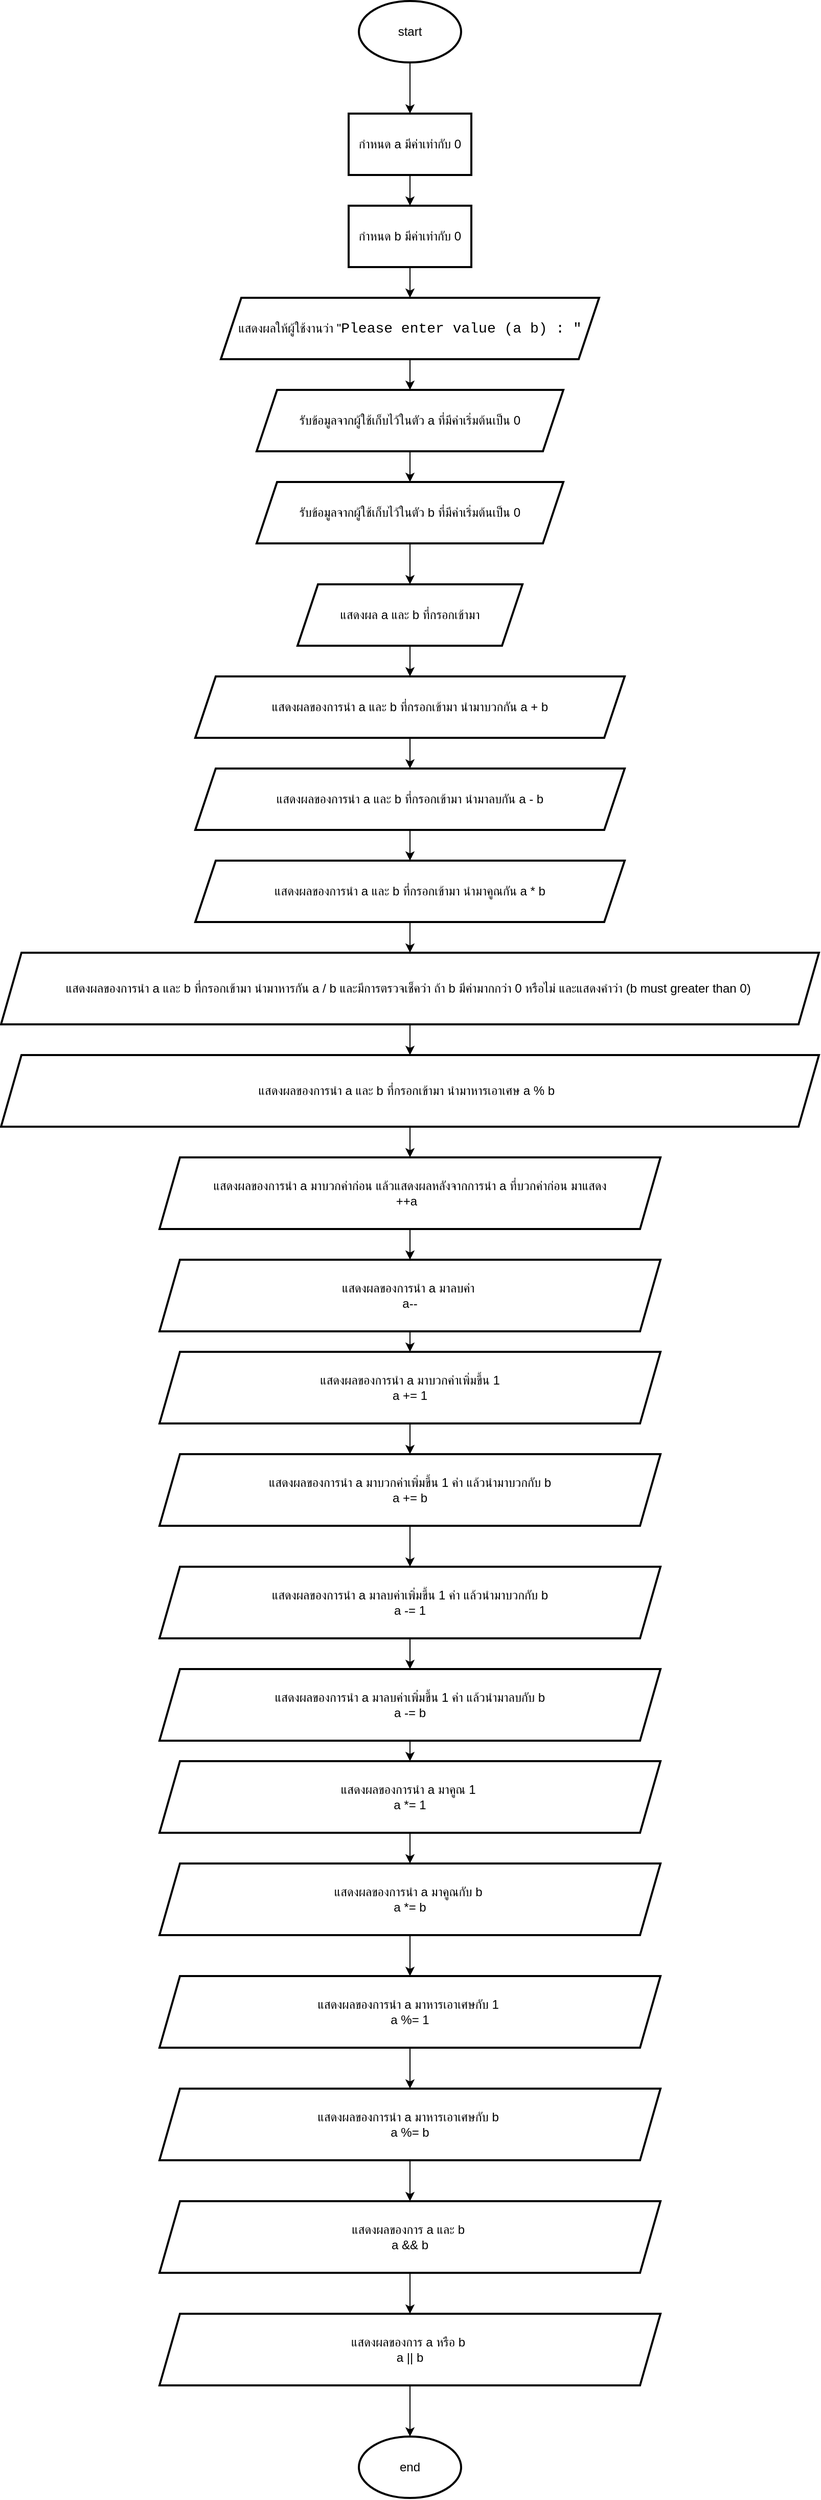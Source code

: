 <mxfile version="24.9.1">
  <diagram name="Page-1" id="_L90WSPg18PBWDDSNc2B">
    <mxGraphModel dx="936" dy="570" grid="1" gridSize="10" guides="1" tooltips="1" connect="1" arrows="1" fold="1" page="1" pageScale="1" pageWidth="850" pageHeight="1100" math="0" shadow="0">
      <root>
        <mxCell id="0" />
        <mxCell id="1" parent="0" />
        <mxCell id="3Krevp0IlojpZYEyJMfi-3" value="" style="edgeStyle=orthogonalEdgeStyle;rounded=0;orthogonalLoop=1;jettySize=auto;html=1;" edge="1" parent="1" source="3Krevp0IlojpZYEyJMfi-1" target="3Krevp0IlojpZYEyJMfi-2">
          <mxGeometry relative="1" as="geometry" />
        </mxCell>
        <mxCell id="3Krevp0IlojpZYEyJMfi-1" value="start" style="strokeWidth=2;html=1;shape=mxgraph.flowchart.start_1;whiteSpace=wrap;" vertex="1" parent="1">
          <mxGeometry x="370" y="30" width="100" height="60" as="geometry" />
        </mxCell>
        <mxCell id="3Krevp0IlojpZYEyJMfi-5" value="" style="edgeStyle=orthogonalEdgeStyle;rounded=0;orthogonalLoop=1;jettySize=auto;html=1;" edge="1" parent="1" source="3Krevp0IlojpZYEyJMfi-2" target="3Krevp0IlojpZYEyJMfi-4">
          <mxGeometry relative="1" as="geometry" />
        </mxCell>
        <mxCell id="3Krevp0IlojpZYEyJMfi-2" value="กำหนด a มีค่าเท่ากับ 0" style="whiteSpace=wrap;html=1;strokeWidth=2;" vertex="1" parent="1">
          <mxGeometry x="360" y="140" width="120" height="60" as="geometry" />
        </mxCell>
        <mxCell id="3Krevp0IlojpZYEyJMfi-7" value="" style="edgeStyle=orthogonalEdgeStyle;rounded=0;orthogonalLoop=1;jettySize=auto;html=1;" edge="1" parent="1" source="3Krevp0IlojpZYEyJMfi-4" target="3Krevp0IlojpZYEyJMfi-6">
          <mxGeometry relative="1" as="geometry" />
        </mxCell>
        <mxCell id="3Krevp0IlojpZYEyJMfi-4" value="กำหนด b มีค่าเท่ากับ 0" style="whiteSpace=wrap;html=1;strokeWidth=2;" vertex="1" parent="1">
          <mxGeometry x="360" y="230" width="120" height="60" as="geometry" />
        </mxCell>
        <mxCell id="3Krevp0IlojpZYEyJMfi-9" value="" style="edgeStyle=orthogonalEdgeStyle;rounded=0;orthogonalLoop=1;jettySize=auto;html=1;" edge="1" parent="1" source="3Krevp0IlojpZYEyJMfi-6" target="3Krevp0IlojpZYEyJMfi-8">
          <mxGeometry relative="1" as="geometry" />
        </mxCell>
        <mxCell id="3Krevp0IlojpZYEyJMfi-6" value="แสดงผลให้ผู้ใช้งานว่า &quot;&lt;span style=&quot;font-family: Consolas, &amp;quot;Courier New&amp;quot;, monospace; font-size: 14px; white-space: pre;&quot;&gt;Please enter value (a b) : &quot;&lt;/span&gt;" style="shape=parallelogram;perimeter=parallelogramPerimeter;whiteSpace=wrap;html=1;fixedSize=1;strokeWidth=2;" vertex="1" parent="1">
          <mxGeometry x="235" y="320" width="370" height="60" as="geometry" />
        </mxCell>
        <mxCell id="3Krevp0IlojpZYEyJMfi-11" value="" style="edgeStyle=orthogonalEdgeStyle;rounded=0;orthogonalLoop=1;jettySize=auto;html=1;" edge="1" parent="1" source="3Krevp0IlojpZYEyJMfi-8" target="3Krevp0IlojpZYEyJMfi-10">
          <mxGeometry relative="1" as="geometry" />
        </mxCell>
        <mxCell id="3Krevp0IlojpZYEyJMfi-8" value="รับข้อมูลจากผู้ใช้เก็บไว้ในตัว a ที่มีค่าเริ่มต้นเป็น 0" style="shape=parallelogram;perimeter=parallelogramPerimeter;whiteSpace=wrap;html=1;fixedSize=1;strokeWidth=2;" vertex="1" parent="1">
          <mxGeometry x="270" y="410" width="300" height="60" as="geometry" />
        </mxCell>
        <mxCell id="3Krevp0IlojpZYEyJMfi-13" value="" style="edgeStyle=orthogonalEdgeStyle;rounded=0;orthogonalLoop=1;jettySize=auto;html=1;" edge="1" parent="1" source="3Krevp0IlojpZYEyJMfi-10" target="3Krevp0IlojpZYEyJMfi-12">
          <mxGeometry relative="1" as="geometry" />
        </mxCell>
        <mxCell id="3Krevp0IlojpZYEyJMfi-10" value="รับข้อมูลจากผู้ใช้เก็บไว้ในตัว b ที่มีค่าเริ่มต้นเป็น 0" style="shape=parallelogram;perimeter=parallelogramPerimeter;whiteSpace=wrap;html=1;fixedSize=1;strokeWidth=2;" vertex="1" parent="1">
          <mxGeometry x="270" y="500" width="300" height="60" as="geometry" />
        </mxCell>
        <mxCell id="3Krevp0IlojpZYEyJMfi-15" value="" style="edgeStyle=orthogonalEdgeStyle;rounded=0;orthogonalLoop=1;jettySize=auto;html=1;" edge="1" parent="1" source="3Krevp0IlojpZYEyJMfi-12" target="3Krevp0IlojpZYEyJMfi-14">
          <mxGeometry relative="1" as="geometry" />
        </mxCell>
        <mxCell id="3Krevp0IlojpZYEyJMfi-12" value="แสดงผล a และ b ที่กรอกเข้ามา" style="shape=parallelogram;perimeter=parallelogramPerimeter;whiteSpace=wrap;html=1;fixedSize=1;strokeWidth=2;" vertex="1" parent="1">
          <mxGeometry x="310" y="600" width="220" height="60" as="geometry" />
        </mxCell>
        <mxCell id="3Krevp0IlojpZYEyJMfi-17" value="" style="edgeStyle=orthogonalEdgeStyle;rounded=0;orthogonalLoop=1;jettySize=auto;html=1;" edge="1" parent="1" source="3Krevp0IlojpZYEyJMfi-14" target="3Krevp0IlojpZYEyJMfi-16">
          <mxGeometry relative="1" as="geometry" />
        </mxCell>
        <mxCell id="3Krevp0IlojpZYEyJMfi-14" value="แสดงผลของการนำ a และ b ที่กรอกเข้ามา นำมาบวกกัน a + b" style="shape=parallelogram;perimeter=parallelogramPerimeter;whiteSpace=wrap;html=1;fixedSize=1;strokeWidth=2;" vertex="1" parent="1">
          <mxGeometry x="210" y="690" width="420" height="60" as="geometry" />
        </mxCell>
        <mxCell id="3Krevp0IlojpZYEyJMfi-19" value="" style="edgeStyle=orthogonalEdgeStyle;rounded=0;orthogonalLoop=1;jettySize=auto;html=1;" edge="1" parent="1" source="3Krevp0IlojpZYEyJMfi-16" target="3Krevp0IlojpZYEyJMfi-18">
          <mxGeometry relative="1" as="geometry" />
        </mxCell>
        <mxCell id="3Krevp0IlojpZYEyJMfi-16" value="แสดงผลของการนำ a และ b ที่กรอกเข้ามา นำมาลบกัน a - b" style="shape=parallelogram;perimeter=parallelogramPerimeter;whiteSpace=wrap;html=1;fixedSize=1;strokeWidth=2;" vertex="1" parent="1">
          <mxGeometry x="210" y="780" width="420" height="60" as="geometry" />
        </mxCell>
        <mxCell id="3Krevp0IlojpZYEyJMfi-21" value="" style="edgeStyle=orthogonalEdgeStyle;rounded=0;orthogonalLoop=1;jettySize=auto;html=1;" edge="1" parent="1" source="3Krevp0IlojpZYEyJMfi-18" target="3Krevp0IlojpZYEyJMfi-20">
          <mxGeometry relative="1" as="geometry" />
        </mxCell>
        <mxCell id="3Krevp0IlojpZYEyJMfi-18" value="แสดงผลของการนำ a และ b ที่กรอกเข้ามา นำมาคูณกัน a * b" style="shape=parallelogram;perimeter=parallelogramPerimeter;whiteSpace=wrap;html=1;fixedSize=1;strokeWidth=2;" vertex="1" parent="1">
          <mxGeometry x="210" y="870" width="420" height="60" as="geometry" />
        </mxCell>
        <mxCell id="3Krevp0IlojpZYEyJMfi-23" value="" style="edgeStyle=orthogonalEdgeStyle;rounded=0;orthogonalLoop=1;jettySize=auto;html=1;" edge="1" parent="1" source="3Krevp0IlojpZYEyJMfi-20" target="3Krevp0IlojpZYEyJMfi-22">
          <mxGeometry relative="1" as="geometry" />
        </mxCell>
        <mxCell id="3Krevp0IlojpZYEyJMfi-20" value="แสดงผลของการนำ a และ b ที่กรอกเข้ามา นำมาหารกัน a / b และมีการตรวจเช็คว่า ถ้า b มีค่ามากกว่า 0 หรือไม่ และแสดงคำว่า (b must greater than 0)&amp;nbsp;" style="shape=parallelogram;perimeter=parallelogramPerimeter;whiteSpace=wrap;html=1;fixedSize=1;strokeWidth=2;" vertex="1" parent="1">
          <mxGeometry x="20" y="960" width="800" height="70" as="geometry" />
        </mxCell>
        <mxCell id="3Krevp0IlojpZYEyJMfi-25" value="" style="edgeStyle=orthogonalEdgeStyle;rounded=0;orthogonalLoop=1;jettySize=auto;html=1;" edge="1" parent="1" source="3Krevp0IlojpZYEyJMfi-22" target="3Krevp0IlojpZYEyJMfi-24">
          <mxGeometry relative="1" as="geometry" />
        </mxCell>
        <mxCell id="3Krevp0IlojpZYEyJMfi-22" value="แสดงผลของการนำ a และ b ที่กรอกเข้ามา นำมาหารเอาเศษ a % b&amp;nbsp;&amp;nbsp;" style="shape=parallelogram;perimeter=parallelogramPerimeter;whiteSpace=wrap;html=1;fixedSize=1;strokeWidth=2;" vertex="1" parent="1">
          <mxGeometry x="20" y="1060" width="800" height="70" as="geometry" />
        </mxCell>
        <mxCell id="3Krevp0IlojpZYEyJMfi-27" value="" style="edgeStyle=orthogonalEdgeStyle;rounded=0;orthogonalLoop=1;jettySize=auto;html=1;" edge="1" parent="1" source="3Krevp0IlojpZYEyJMfi-24" target="3Krevp0IlojpZYEyJMfi-26">
          <mxGeometry relative="1" as="geometry" />
        </mxCell>
        <mxCell id="3Krevp0IlojpZYEyJMfi-24" value="แสดงผลของการนำ a มาบวกค่าก่อน แล้วแสดงผลหลังจากการนำ a ที่บวกค่าก่อน มาแสดง&lt;div&gt;++a&amp;nbsp;&amp;nbsp;&lt;/div&gt;" style="shape=parallelogram;perimeter=parallelogramPerimeter;whiteSpace=wrap;html=1;fixedSize=1;strokeWidth=2;" vertex="1" parent="1">
          <mxGeometry x="175" y="1160" width="490" height="70" as="geometry" />
        </mxCell>
        <mxCell id="3Krevp0IlojpZYEyJMfi-29" value="" style="edgeStyle=orthogonalEdgeStyle;rounded=0;orthogonalLoop=1;jettySize=auto;html=1;" edge="1" parent="1" source="3Krevp0IlojpZYEyJMfi-26" target="3Krevp0IlojpZYEyJMfi-28">
          <mxGeometry relative="1" as="geometry" />
        </mxCell>
        <mxCell id="3Krevp0IlojpZYEyJMfi-26" value="แสดงผลของการนำ a มาลบค่า&amp;nbsp;&lt;div&gt;a--&lt;/div&gt;" style="shape=parallelogram;perimeter=parallelogramPerimeter;whiteSpace=wrap;html=1;fixedSize=1;strokeWidth=2;" vertex="1" parent="1">
          <mxGeometry x="175" y="1260" width="490" height="70" as="geometry" />
        </mxCell>
        <mxCell id="3Krevp0IlojpZYEyJMfi-31" value="" style="edgeStyle=orthogonalEdgeStyle;rounded=0;orthogonalLoop=1;jettySize=auto;html=1;" edge="1" parent="1" source="3Krevp0IlojpZYEyJMfi-28" target="3Krevp0IlojpZYEyJMfi-30">
          <mxGeometry relative="1" as="geometry" />
        </mxCell>
        <mxCell id="3Krevp0IlojpZYEyJMfi-28" value="แสดงผลของการนำ a มาบวกค่าเพิ่มขึ้น 1&lt;div&gt;a += 1&lt;/div&gt;" style="shape=parallelogram;perimeter=parallelogramPerimeter;whiteSpace=wrap;html=1;fixedSize=1;strokeWidth=2;" vertex="1" parent="1">
          <mxGeometry x="175" y="1350" width="490" height="70" as="geometry" />
        </mxCell>
        <mxCell id="3Krevp0IlojpZYEyJMfi-33" value="" style="edgeStyle=orthogonalEdgeStyle;rounded=0;orthogonalLoop=1;jettySize=auto;html=1;" edge="1" parent="1" source="3Krevp0IlojpZYEyJMfi-30" target="3Krevp0IlojpZYEyJMfi-32">
          <mxGeometry relative="1" as="geometry" />
        </mxCell>
        <mxCell id="3Krevp0IlojpZYEyJMfi-30" value="แสดงผลของการนำ a มาบวกค่าเพิ่มขึ้น 1 ค่า แล้วนำมาบวกกับ b&lt;div&gt;a += b&lt;/div&gt;" style="shape=parallelogram;perimeter=parallelogramPerimeter;whiteSpace=wrap;html=1;fixedSize=1;strokeWidth=2;" vertex="1" parent="1">
          <mxGeometry x="175" y="1450" width="490" height="70" as="geometry" />
        </mxCell>
        <mxCell id="3Krevp0IlojpZYEyJMfi-35" value="" style="edgeStyle=orthogonalEdgeStyle;rounded=0;orthogonalLoop=1;jettySize=auto;html=1;" edge="1" parent="1" source="3Krevp0IlojpZYEyJMfi-32" target="3Krevp0IlojpZYEyJMfi-34">
          <mxGeometry relative="1" as="geometry" />
        </mxCell>
        <mxCell id="3Krevp0IlojpZYEyJMfi-32" value="แสดงผลของการนำ a มาลบค่าเพิ่มขึ้น 1 ค่า แล้วนำมาบวกกับ b&lt;div&gt;a -= 1&lt;/div&gt;" style="shape=parallelogram;perimeter=parallelogramPerimeter;whiteSpace=wrap;html=1;fixedSize=1;strokeWidth=2;" vertex="1" parent="1">
          <mxGeometry x="175" y="1560" width="490" height="70" as="geometry" />
        </mxCell>
        <mxCell id="3Krevp0IlojpZYEyJMfi-37" value="" style="edgeStyle=orthogonalEdgeStyle;rounded=0;orthogonalLoop=1;jettySize=auto;html=1;" edge="1" parent="1" source="3Krevp0IlojpZYEyJMfi-34" target="3Krevp0IlojpZYEyJMfi-36">
          <mxGeometry relative="1" as="geometry" />
        </mxCell>
        <mxCell id="3Krevp0IlojpZYEyJMfi-34" value="แสดงผลของการนำ a มาลบค่าเพิ่มขึ้น 1 ค่า แล้วนำมาลบกับ b&lt;div&gt;a -= b&lt;/div&gt;" style="shape=parallelogram;perimeter=parallelogramPerimeter;whiteSpace=wrap;html=1;fixedSize=1;strokeWidth=2;" vertex="1" parent="1">
          <mxGeometry x="175" y="1660" width="490" height="70" as="geometry" />
        </mxCell>
        <mxCell id="3Krevp0IlojpZYEyJMfi-39" value="" style="edgeStyle=orthogonalEdgeStyle;rounded=0;orthogonalLoop=1;jettySize=auto;html=1;" edge="1" parent="1" source="3Krevp0IlojpZYEyJMfi-36" target="3Krevp0IlojpZYEyJMfi-38">
          <mxGeometry relative="1" as="geometry" />
        </mxCell>
        <mxCell id="3Krevp0IlojpZYEyJMfi-36" value="แสดงผลของการนำ a มาคูณ 1&amp;nbsp;&lt;div&gt;a *= 1&lt;/div&gt;" style="shape=parallelogram;perimeter=parallelogramPerimeter;whiteSpace=wrap;html=1;fixedSize=1;strokeWidth=2;" vertex="1" parent="1">
          <mxGeometry x="175" y="1750" width="490" height="70" as="geometry" />
        </mxCell>
        <mxCell id="3Krevp0IlojpZYEyJMfi-41" value="" style="edgeStyle=orthogonalEdgeStyle;rounded=0;orthogonalLoop=1;jettySize=auto;html=1;" edge="1" parent="1" source="3Krevp0IlojpZYEyJMfi-38" target="3Krevp0IlojpZYEyJMfi-40">
          <mxGeometry relative="1" as="geometry" />
        </mxCell>
        <mxCell id="3Krevp0IlojpZYEyJMfi-38" value="แสดงผลของการนำ a มาคูณกับ b&amp;nbsp;&lt;div&gt;a *= b&lt;/div&gt;" style="shape=parallelogram;perimeter=parallelogramPerimeter;whiteSpace=wrap;html=1;fixedSize=1;strokeWidth=2;" vertex="1" parent="1">
          <mxGeometry x="175" y="1850" width="490" height="70" as="geometry" />
        </mxCell>
        <mxCell id="3Krevp0IlojpZYEyJMfi-43" value="" style="edgeStyle=orthogonalEdgeStyle;rounded=0;orthogonalLoop=1;jettySize=auto;html=1;" edge="1" parent="1" source="3Krevp0IlojpZYEyJMfi-40" target="3Krevp0IlojpZYEyJMfi-42">
          <mxGeometry relative="1" as="geometry" />
        </mxCell>
        <mxCell id="3Krevp0IlojpZYEyJMfi-40" value="แสดงผลของการนำ a มาหารเอาเศษกับ 1&amp;nbsp;&lt;div&gt;a %= 1&lt;/div&gt;" style="shape=parallelogram;perimeter=parallelogramPerimeter;whiteSpace=wrap;html=1;fixedSize=1;strokeWidth=2;" vertex="1" parent="1">
          <mxGeometry x="175" y="1960" width="490" height="70" as="geometry" />
        </mxCell>
        <mxCell id="3Krevp0IlojpZYEyJMfi-45" value="" style="edgeStyle=orthogonalEdgeStyle;rounded=0;orthogonalLoop=1;jettySize=auto;html=1;" edge="1" parent="1" source="3Krevp0IlojpZYEyJMfi-42" target="3Krevp0IlojpZYEyJMfi-44">
          <mxGeometry relative="1" as="geometry" />
        </mxCell>
        <mxCell id="3Krevp0IlojpZYEyJMfi-42" value="แสดงผลของการนำ a มาหารเอาเศษกับ b&amp;nbsp;&lt;div&gt;a %= b&lt;/div&gt;" style="shape=parallelogram;perimeter=parallelogramPerimeter;whiteSpace=wrap;html=1;fixedSize=1;strokeWidth=2;" vertex="1" parent="1">
          <mxGeometry x="175" y="2070" width="490" height="70" as="geometry" />
        </mxCell>
        <mxCell id="3Krevp0IlojpZYEyJMfi-47" value="" style="edgeStyle=orthogonalEdgeStyle;rounded=0;orthogonalLoop=1;jettySize=auto;html=1;" edge="1" parent="1" source="3Krevp0IlojpZYEyJMfi-44" target="3Krevp0IlojpZYEyJMfi-46">
          <mxGeometry relative="1" as="geometry" />
        </mxCell>
        <mxCell id="3Krevp0IlojpZYEyJMfi-44" value="แสดงผลของการ a และ b&amp;nbsp;&lt;div&gt;a &amp;amp;&amp;amp; b&lt;/div&gt;" style="shape=parallelogram;perimeter=parallelogramPerimeter;whiteSpace=wrap;html=1;fixedSize=1;strokeWidth=2;" vertex="1" parent="1">
          <mxGeometry x="175" y="2180" width="490" height="70" as="geometry" />
        </mxCell>
        <mxCell id="3Krevp0IlojpZYEyJMfi-49" value="" style="edgeStyle=orthogonalEdgeStyle;rounded=0;orthogonalLoop=1;jettySize=auto;html=1;" edge="1" parent="1" source="3Krevp0IlojpZYEyJMfi-46" target="3Krevp0IlojpZYEyJMfi-48">
          <mxGeometry relative="1" as="geometry" />
        </mxCell>
        <mxCell id="3Krevp0IlojpZYEyJMfi-46" value="แสดงผลของการ a หรือ b&amp;nbsp;&lt;div&gt;a || b&lt;/div&gt;" style="shape=parallelogram;perimeter=parallelogramPerimeter;whiteSpace=wrap;html=1;fixedSize=1;strokeWidth=2;" vertex="1" parent="1">
          <mxGeometry x="175" y="2290" width="490" height="70" as="geometry" />
        </mxCell>
        <mxCell id="3Krevp0IlojpZYEyJMfi-48" value="end" style="strokeWidth=2;html=1;shape=mxgraph.flowchart.start_1;whiteSpace=wrap;" vertex="1" parent="1">
          <mxGeometry x="370" y="2410" width="100" height="60" as="geometry" />
        </mxCell>
      </root>
    </mxGraphModel>
  </diagram>
</mxfile>
